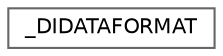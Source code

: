 digraph "类继承关系图"
{
 // LATEX_PDF_SIZE
  bgcolor="transparent";
  edge [fontname=Helvetica,fontsize=10,labelfontname=Helvetica,labelfontsize=10];
  node [fontname=Helvetica,fontsize=10,shape=box,height=0.2,width=0.4];
  rankdir="LR";
  Node0 [id="Node000000",label="_DIDATAFORMAT",height=0.2,width=0.4,color="grey40", fillcolor="white", style="filled",URL="$struct___d_i_d_a_t_a_f_o_r_m_a_t.html",tooltip=" "];
}
